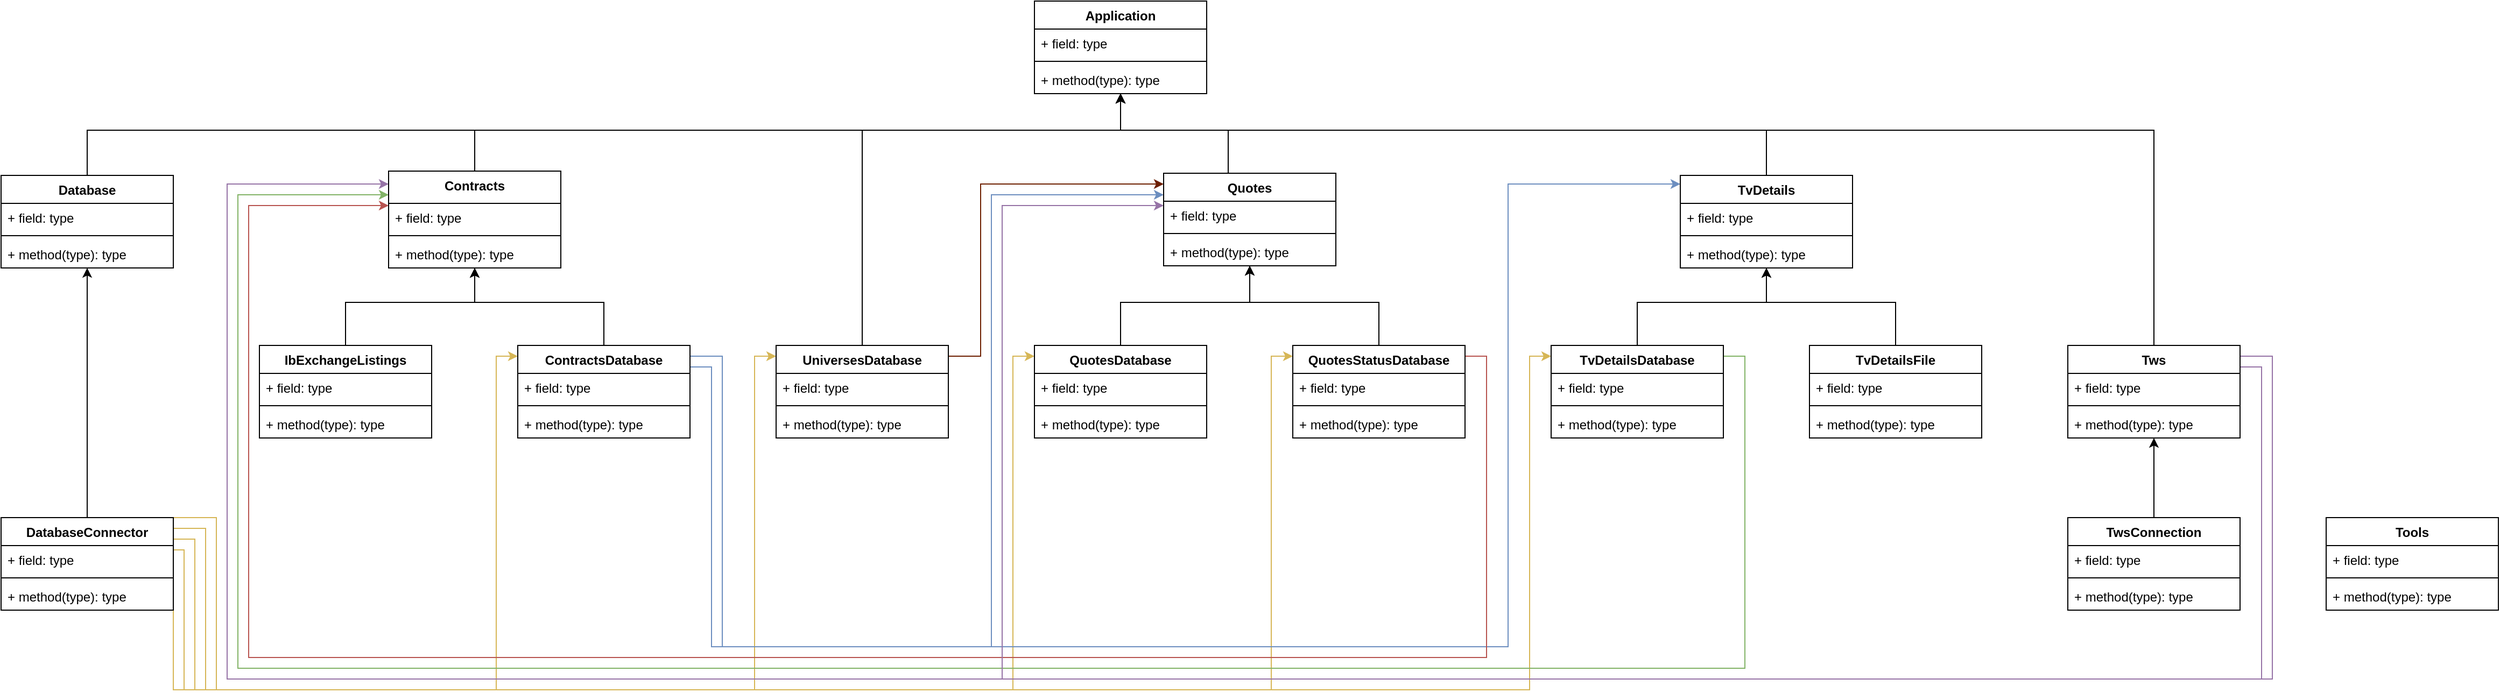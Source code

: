 <mxfile version="13.7.5" type="device"><diagram id="BB7kNoiKcSq8dGjltxOb" name="Page-1"><mxGraphModel dx="2226" dy="819" grid="1" gridSize="10" guides="1" tooltips="1" connect="1" arrows="1" fold="1" page="0" pageScale="1" pageWidth="827" pageHeight="1169" math="0" shadow="0"><root><mxCell id="0"/><mxCell id="1" parent="0"/><mxCell id="VgLcwkSFv6KQ5IUvvoIH-12" style="edgeStyle=orthogonalEdgeStyle;rounded=0;orthogonalLoop=1;jettySize=auto;html=1;" parent="1" source="tXkQvJT0EXjuDdd7rRlD-1" target="YJe_IOvuNopJCqcw9e_k-1" edge="1"><mxGeometry relative="1" as="geometry"><Array as="points"><mxPoint x="-80" y="160"/><mxPoint x="520" y="160"/></Array></mxGeometry></mxCell><mxCell id="VgLcwkSFv6KQ5IUvvoIH-5" style="edgeStyle=orthogonalEdgeStyle;rounded=0;orthogonalLoop=1;jettySize=auto;html=1;" parent="1" source="tXkQvJT0EXjuDdd7rRlD-6" target="tXkQvJT0EXjuDdd7rRlD-1" edge="1"><mxGeometry relative="1" as="geometry"><Array as="points"><mxPoint x="40" y="320"/><mxPoint x="-80" y="320"/></Array></mxGeometry></mxCell><mxCell id="VgLcwkSFv6KQ5IUvvoIH-4" style="edgeStyle=orthogonalEdgeStyle;rounded=0;orthogonalLoop=1;jettySize=auto;html=1;" parent="1" source="tXkQvJT0EXjuDdd7rRlD-10" target="tXkQvJT0EXjuDdd7rRlD-22" edge="1"><mxGeometry relative="1" as="geometry"><Array as="points"><mxPoint x="-440" y="390"/><mxPoint x="-440" y="390"/></Array></mxGeometry></mxCell><mxCell id="VgLcwkSFv6KQ5IUvvoIH-15" style="edgeStyle=orthogonalEdgeStyle;rounded=0;orthogonalLoop=1;jettySize=auto;html=1;fillColor=#fff2cc;strokeColor=#d6b656;" parent="1" source="tXkQvJT0EXjuDdd7rRlD-10" target="tXkQvJT0EXjuDdd7rRlD-6" edge="1"><mxGeometry relative="1" as="geometry"><Array as="points"><mxPoint x="-330" y="530"/><mxPoint x="-330" y="680"/><mxPoint x="-60" y="680"/><mxPoint x="-60" y="370"/></Array></mxGeometry></mxCell><mxCell id="VgLcwkSFv6KQ5IUvvoIH-16" style="edgeStyle=orthogonalEdgeStyle;rounded=0;orthogonalLoop=1;jettySize=auto;html=1;fillColor=#fff2cc;strokeColor=#d6b656;" parent="1" source="tXkQvJT0EXjuDdd7rRlD-10" target="tXkQvJT0EXjuDdd7rRlD-30" edge="1"><mxGeometry relative="1" as="geometry"><Array as="points"><mxPoint x="-360" y="680"/><mxPoint x="420" y="680"/><mxPoint x="420" y="370"/></Array></mxGeometry></mxCell><mxCell id="VgLcwkSFv6KQ5IUvvoIH-20" style="edgeStyle=orthogonalEdgeStyle;rounded=0;orthogonalLoop=1;jettySize=auto;html=1;fillColor=#fff2cc;strokeColor=#d6b656;" parent="1" source="tXkQvJT0EXjuDdd7rRlD-10" target="tXkQvJT0EXjuDdd7rRlD-46" edge="1"><mxGeometry relative="1" as="geometry"><Array as="points"><mxPoint x="-320" y="520"/><mxPoint x="-320" y="680"/><mxPoint x="180" y="680"/><mxPoint x="180" y="370"/></Array></mxGeometry></mxCell><mxCell id="VgLcwkSFv6KQ5IUvvoIH-21" style="edgeStyle=orthogonalEdgeStyle;rounded=0;orthogonalLoop=1;jettySize=auto;html=1;fillColor=#fff2cc;strokeColor=#d6b656;" parent="1" source="tXkQvJT0EXjuDdd7rRlD-10" target="tXkQvJT0EXjuDdd7rRlD-42" edge="1"><mxGeometry relative="1" as="geometry"><Array as="points"><mxPoint x="-350" y="550"/><mxPoint x="-350" y="680"/><mxPoint x="660" y="680"/><mxPoint x="660" y="370"/></Array></mxGeometry></mxCell><mxCell id="VgLcwkSFv6KQ5IUvvoIH-22" style="edgeStyle=orthogonalEdgeStyle;rounded=0;orthogonalLoop=1;jettySize=auto;html=1;fillColor=#fff2cc;strokeColor=#d6b656;" parent="1" source="tXkQvJT0EXjuDdd7rRlD-10" target="tXkQvJT0EXjuDdd7rRlD-38" edge="1"><mxGeometry relative="1" as="geometry"><Array as="points"><mxPoint x="-340" y="540"/><mxPoint x="-340" y="680"/><mxPoint x="900" y="680"/><mxPoint x="900" y="370"/></Array></mxGeometry></mxCell><mxCell id="VgLcwkSFv6KQ5IUvvoIH-6" style="edgeStyle=orthogonalEdgeStyle;rounded=0;orthogonalLoop=1;jettySize=auto;html=1;" parent="1" source="tXkQvJT0EXjuDdd7rRlD-30" target="tXkQvJT0EXjuDdd7rRlD-26" edge="1"><mxGeometry relative="1" as="geometry"><Array as="points"><mxPoint x="520" y="320"/><mxPoint x="640" y="320"/></Array></mxGeometry></mxCell><mxCell id="VgLcwkSFv6KQ5IUvvoIH-3" style="edgeStyle=orthogonalEdgeStyle;rounded=0;orthogonalLoop=1;jettySize=auto;html=1;" parent="1" source="tXkQvJT0EXjuDdd7rRlD-14" target="tXkQvJT0EXjuDdd7rRlD-18" edge="1"><mxGeometry relative="1" as="geometry"/></mxCell><mxCell id="VgLcwkSFv6KQ5IUvvoIH-8" style="edgeStyle=orthogonalEdgeStyle;rounded=0;orthogonalLoop=1;jettySize=auto;html=1;" parent="1" source="tXkQvJT0EXjuDdd7rRlD-38" target="tXkQvJT0EXjuDdd7rRlD-34" edge="1"><mxGeometry relative="1" as="geometry"><Array as="points"><mxPoint x="1000" y="320"/><mxPoint x="1120" y="320"/></Array></mxGeometry></mxCell><mxCell id="VgLcwkSFv6KQ5IUvvoIH-7" style="edgeStyle=orthogonalEdgeStyle;rounded=0;orthogonalLoop=1;jettySize=auto;html=1;" parent="1" source="tXkQvJT0EXjuDdd7rRlD-42" target="tXkQvJT0EXjuDdd7rRlD-26" edge="1"><mxGeometry relative="1" as="geometry"><Array as="points"><mxPoint x="760" y="320"/><mxPoint x="640" y="320"/></Array></mxGeometry></mxCell><mxCell id="VgLcwkSFv6KQ5IUvvoIH-13" style="edgeStyle=orthogonalEdgeStyle;rounded=0;orthogonalLoop=1;jettySize=auto;html=1;" parent="1" source="tXkQvJT0EXjuDdd7rRlD-22" target="YJe_IOvuNopJCqcw9e_k-1" edge="1"><mxGeometry relative="1" as="geometry"><Array as="points"><mxPoint x="-440" y="160"/><mxPoint x="520" y="160"/></Array></mxGeometry></mxCell><mxCell id="VgLcwkSFv6KQ5IUvvoIH-10" style="edgeStyle=orthogonalEdgeStyle;rounded=0;orthogonalLoop=1;jettySize=auto;html=1;" parent="1" source="tXkQvJT0EXjuDdd7rRlD-34" target="YJe_IOvuNopJCqcw9e_k-1" edge="1"><mxGeometry relative="1" as="geometry"><Array as="points"><mxPoint x="1120" y="160"/><mxPoint x="520" y="160"/></Array></mxGeometry></mxCell><mxCell id="VgLcwkSFv6KQ5IUvvoIH-18" style="edgeStyle=orthogonalEdgeStyle;rounded=0;orthogonalLoop=1;jettySize=auto;html=1;" parent="1" source="tXkQvJT0EXjuDdd7rRlD-46" target="YJe_IOvuNopJCqcw9e_k-1" edge="1"><mxGeometry relative="1" as="geometry"><Array as="points"><mxPoint x="280" y="160"/><mxPoint x="520" y="160"/></Array></mxGeometry></mxCell><mxCell id="YJe_IOvuNopJCqcw9e_k-1" value="Application" style="swimlane;fontStyle=1;align=center;verticalAlign=top;childLayout=stackLayout;horizontal=1;startSize=26;horizontalStack=0;resizeParent=1;resizeParentMax=0;resizeLast=0;collapsible=1;marginBottom=0;" parent="1" vertex="1"><mxGeometry x="440" y="40" width="160" height="86" as="geometry"/></mxCell><mxCell id="YJe_IOvuNopJCqcw9e_k-2" value="+ field: type" style="text;strokeColor=none;fillColor=none;align=left;verticalAlign=top;spacingLeft=4;spacingRight=4;overflow=hidden;rotatable=0;points=[[0,0.5],[1,0.5]];portConstraint=eastwest;" parent="YJe_IOvuNopJCqcw9e_k-1" vertex="1"><mxGeometry y="26" width="160" height="26" as="geometry"/></mxCell><mxCell id="YJe_IOvuNopJCqcw9e_k-3" value="" style="line;strokeWidth=1;fillColor=none;align=left;verticalAlign=middle;spacingTop=-1;spacingLeft=3;spacingRight=3;rotatable=0;labelPosition=right;points=[];portConstraint=eastwest;" parent="YJe_IOvuNopJCqcw9e_k-1" vertex="1"><mxGeometry y="52" width="160" height="8" as="geometry"/></mxCell><mxCell id="YJe_IOvuNopJCqcw9e_k-4" value="+ method(type): type" style="text;strokeColor=none;fillColor=none;align=left;verticalAlign=top;spacingLeft=4;spacingRight=4;overflow=hidden;rotatable=0;points=[[0,0.5],[1,0.5]];portConstraint=eastwest;" parent="YJe_IOvuNopJCqcw9e_k-1" vertex="1"><mxGeometry y="60" width="160" height="26" as="geometry"/></mxCell><mxCell id="tXkQvJT0EXjuDdd7rRlD-30" value="QuotesDatabase" style="swimlane;fontStyle=1;align=center;verticalAlign=top;childLayout=stackLayout;horizontal=1;startSize=26;horizontalStack=0;resizeParent=1;resizeParentMax=0;resizeLast=0;collapsible=1;marginBottom=0;" parent="1" vertex="1"><mxGeometry x="440" y="360" width="160" height="86" as="geometry"/></mxCell><mxCell id="tXkQvJT0EXjuDdd7rRlD-31" value="+ field: type" style="text;strokeColor=none;fillColor=none;align=left;verticalAlign=top;spacingLeft=4;spacingRight=4;overflow=hidden;rotatable=0;points=[[0,0.5],[1,0.5]];portConstraint=eastwest;" parent="tXkQvJT0EXjuDdd7rRlD-30" vertex="1"><mxGeometry y="26" width="160" height="26" as="geometry"/></mxCell><mxCell id="tXkQvJT0EXjuDdd7rRlD-32" value="" style="line;strokeWidth=1;fillColor=none;align=left;verticalAlign=middle;spacingTop=-1;spacingLeft=3;spacingRight=3;rotatable=0;labelPosition=right;points=[];portConstraint=eastwest;" parent="tXkQvJT0EXjuDdd7rRlD-30" vertex="1"><mxGeometry y="52" width="160" height="8" as="geometry"/></mxCell><mxCell id="tXkQvJT0EXjuDdd7rRlD-33" value="+ method(type): type" style="text;strokeColor=none;fillColor=none;align=left;verticalAlign=top;spacingLeft=4;spacingRight=4;overflow=hidden;rotatable=0;points=[[0,0.5],[1,0.5]];portConstraint=eastwest;" parent="tXkQvJT0EXjuDdd7rRlD-30" vertex="1"><mxGeometry y="60" width="160" height="26" as="geometry"/></mxCell><mxCell id="dvXFMsRxFEqViJQwBgYw-15" style="edgeStyle=orthogonalEdgeStyle;rounded=0;orthogonalLoop=1;jettySize=auto;html=1;fillColor=#a0522d;strokeColor=#6D1F00;" parent="1" source="tXkQvJT0EXjuDdd7rRlD-46" target="tXkQvJT0EXjuDdd7rRlD-26" edge="1"><mxGeometry relative="1" as="geometry"><Array as="points"><mxPoint x="390" y="370"/><mxPoint x="390" y="210"/></Array></mxGeometry></mxCell><mxCell id="dvXFMsRxFEqViJQwBgYw-14" style="edgeStyle=orthogonalEdgeStyle;rounded=0;orthogonalLoop=1;jettySize=auto;html=1;fillColor=#dae8fc;strokeColor=#6c8ebf;" parent="1" source="tXkQvJT0EXjuDdd7rRlD-6" target="tXkQvJT0EXjuDdd7rRlD-34" edge="1"><mxGeometry relative="1" as="geometry"><Array as="points"><mxPoint x="150" y="370"/><mxPoint x="150" y="640"/><mxPoint x="880" y="640"/><mxPoint x="880" y="210"/></Array></mxGeometry></mxCell><mxCell id="dvXFMsRxFEqViJQwBgYw-18" style="edgeStyle=orthogonalEdgeStyle;rounded=0;orthogonalLoop=1;jettySize=auto;html=1;fillColor=#dae8fc;strokeColor=#6c8ebf;" parent="1" source="tXkQvJT0EXjuDdd7rRlD-6" target="tXkQvJT0EXjuDdd7rRlD-26" edge="1"><mxGeometry relative="1" as="geometry"><Array as="points"><mxPoint x="140" y="380"/><mxPoint x="140" y="640"/><mxPoint x="400" y="640"/><mxPoint x="400" y="220"/></Array></mxGeometry></mxCell><mxCell id="dvXFMsRxFEqViJQwBgYw-7" style="edgeStyle=orthogonalEdgeStyle;rounded=0;orthogonalLoop=1;jettySize=auto;html=1;fillColor=#f8cecc;strokeColor=#b85450;" parent="1" source="tXkQvJT0EXjuDdd7rRlD-42" target="tXkQvJT0EXjuDdd7rRlD-1" edge="1"><mxGeometry relative="1" as="geometry"><Array as="points"><mxPoint x="860" y="370"/><mxPoint x="860" y="650"/><mxPoint x="-290" y="650"/><mxPoint x="-290" y="230"/></Array></mxGeometry></mxCell><mxCell id="dvXFMsRxFEqViJQwBgYw-6" style="edgeStyle=orthogonalEdgeStyle;rounded=0;orthogonalLoop=1;jettySize=auto;html=1;fillColor=#d5e8d4;strokeColor=#82b366;" parent="1" source="tXkQvJT0EXjuDdd7rRlD-38" target="tXkQvJT0EXjuDdd7rRlD-1" edge="1"><mxGeometry relative="1" as="geometry"><Array as="points"><mxPoint x="1100" y="370"/><mxPoint x="1100" y="660"/><mxPoint x="-300" y="660"/><mxPoint x="-300" y="220"/></Array></mxGeometry></mxCell><mxCell id="VgLcwkSFv6KQ5IUvvoIH-23" style="edgeStyle=orthogonalEdgeStyle;rounded=0;orthogonalLoop=1;jettySize=auto;html=1;" parent="1" source="tXkQvJT0EXjuDdd7rRlD-18" target="YJe_IOvuNopJCqcw9e_k-1" edge="1"><mxGeometry relative="1" as="geometry"><Array as="points"><mxPoint x="1480" y="160"/><mxPoint x="520" y="160"/></Array></mxGeometry></mxCell><mxCell id="dvXFMsRxFEqViJQwBgYw-8" style="edgeStyle=orthogonalEdgeStyle;rounded=0;orthogonalLoop=1;jettySize=auto;html=1;fillColor=#e1d5e7;strokeColor=#9673a6;" parent="1" source="tXkQvJT0EXjuDdd7rRlD-18" target="tXkQvJT0EXjuDdd7rRlD-1" edge="1"><mxGeometry relative="1" as="geometry"><Array as="points"><mxPoint x="1590" y="370"/><mxPoint x="1590" y="670"/><mxPoint x="-310" y="670"/><mxPoint x="-310" y="210"/></Array></mxGeometry></mxCell><mxCell id="VgLcwkSFv6KQ5IUvvoIH-24" style="edgeStyle=orthogonalEdgeStyle;rounded=0;orthogonalLoop=1;jettySize=auto;html=1;" parent="1" source="tXkQvJT0EXjuDdd7rRlD-26" target="YJe_IOvuNopJCqcw9e_k-1" edge="1"><mxGeometry relative="1" as="geometry"><Array as="points"><mxPoint x="620" y="160"/><mxPoint x="520" y="160"/></Array></mxGeometry></mxCell><mxCell id="dvXFMsRxFEqViJQwBgYw-5" style="edgeStyle=orthogonalEdgeStyle;rounded=0;orthogonalLoop=1;jettySize=auto;html=1;" parent="1" source="dvXFMsRxFEqViJQwBgYw-1" target="tXkQvJT0EXjuDdd7rRlD-1" edge="1"><mxGeometry relative="1" as="geometry"><Array as="points"><mxPoint x="-80" y="320"/><mxPoint x="20" y="320"/></Array></mxGeometry></mxCell><mxCell id="dvXFMsRxFEqViJQwBgYw-16" style="edgeStyle=orthogonalEdgeStyle;rounded=0;orthogonalLoop=1;jettySize=auto;html=1;fillColor=#e1d5e7;strokeColor=#9673a6;" parent="1" source="tXkQvJT0EXjuDdd7rRlD-18" target="tXkQvJT0EXjuDdd7rRlD-26" edge="1"><mxGeometry relative="1" as="geometry"><Array as="points"><mxPoint x="1580" y="380"/><mxPoint x="1580" y="670"/><mxPoint x="410" y="670"/><mxPoint x="410" y="230"/></Array></mxGeometry></mxCell><mxCell id="dvXFMsRxFEqViJQwBgYw-13" style="edgeStyle=orthogonalEdgeStyle;rounded=0;orthogonalLoop=1;jettySize=auto;html=1;" parent="1" source="dvXFMsRxFEqViJQwBgYw-9" target="tXkQvJT0EXjuDdd7rRlD-34" edge="1"><mxGeometry relative="1" as="geometry"><Array as="points"><mxPoint x="1240" y="320"/><mxPoint x="1120" y="320"/></Array></mxGeometry></mxCell><mxCell id="tXkQvJT0EXjuDdd7rRlD-42" value="QuotesStatusDatabase" style="swimlane;fontStyle=1;align=center;verticalAlign=top;childLayout=stackLayout;horizontal=1;startSize=26;horizontalStack=0;resizeParent=1;resizeParentMax=0;resizeLast=0;collapsible=1;marginBottom=0;" parent="1" vertex="1"><mxGeometry x="680" y="360" width="160" height="86" as="geometry"/></mxCell><mxCell id="tXkQvJT0EXjuDdd7rRlD-43" value="+ field: type" style="text;strokeColor=none;fillColor=none;align=left;verticalAlign=top;spacingLeft=4;spacingRight=4;overflow=hidden;rotatable=0;points=[[0,0.5],[1,0.5]];portConstraint=eastwest;" parent="tXkQvJT0EXjuDdd7rRlD-42" vertex="1"><mxGeometry y="26" width="160" height="26" as="geometry"/></mxCell><mxCell id="tXkQvJT0EXjuDdd7rRlD-44" value="" style="line;strokeWidth=1;fillColor=none;align=left;verticalAlign=middle;spacingTop=-1;spacingLeft=3;spacingRight=3;rotatable=0;labelPosition=right;points=[];portConstraint=eastwest;" parent="tXkQvJT0EXjuDdd7rRlD-42" vertex="1"><mxGeometry y="52" width="160" height="8" as="geometry"/></mxCell><mxCell id="tXkQvJT0EXjuDdd7rRlD-45" value="+ method(type): type" style="text;strokeColor=none;fillColor=none;align=left;verticalAlign=top;spacingLeft=4;spacingRight=4;overflow=hidden;rotatable=0;points=[[0,0.5],[1,0.5]];portConstraint=eastwest;" parent="tXkQvJT0EXjuDdd7rRlD-42" vertex="1"><mxGeometry y="60" width="160" height="26" as="geometry"/></mxCell><mxCell id="tXkQvJT0EXjuDdd7rRlD-18" value="Tws" style="swimlane;fontStyle=1;align=center;verticalAlign=top;childLayout=stackLayout;horizontal=1;startSize=26;horizontalStack=0;resizeParent=1;resizeParentMax=0;resizeLast=0;collapsible=1;marginBottom=0;" parent="1" vertex="1"><mxGeometry x="1400" y="360" width="160" height="86" as="geometry"/></mxCell><mxCell id="tXkQvJT0EXjuDdd7rRlD-19" value="+ field: type" style="text;strokeColor=none;fillColor=none;align=left;verticalAlign=top;spacingLeft=4;spacingRight=4;overflow=hidden;rotatable=0;points=[[0,0.5],[1,0.5]];portConstraint=eastwest;" parent="tXkQvJT0EXjuDdd7rRlD-18" vertex="1"><mxGeometry y="26" width="160" height="26" as="geometry"/></mxCell><mxCell id="tXkQvJT0EXjuDdd7rRlD-20" value="" style="line;strokeWidth=1;fillColor=none;align=left;verticalAlign=middle;spacingTop=-1;spacingLeft=3;spacingRight=3;rotatable=0;labelPosition=right;points=[];portConstraint=eastwest;" parent="tXkQvJT0EXjuDdd7rRlD-18" vertex="1"><mxGeometry y="52" width="160" height="8" as="geometry"/></mxCell><mxCell id="tXkQvJT0EXjuDdd7rRlD-21" value="+ method(type): type" style="text;strokeColor=none;fillColor=none;align=left;verticalAlign=top;spacingLeft=4;spacingRight=4;overflow=hidden;rotatable=0;points=[[0,0.5],[1,0.5]];portConstraint=eastwest;" parent="tXkQvJT0EXjuDdd7rRlD-18" vertex="1"><mxGeometry y="60" width="160" height="26" as="geometry"/></mxCell><mxCell id="dvXFMsRxFEqViJQwBgYw-9" value="TvDetailsFile" style="swimlane;fontStyle=1;align=center;verticalAlign=top;childLayout=stackLayout;horizontal=1;startSize=26;horizontalStack=0;resizeParent=1;resizeParentMax=0;resizeLast=0;collapsible=1;marginBottom=0;" parent="1" vertex="1"><mxGeometry x="1160" y="360" width="160" height="86" as="geometry"/></mxCell><mxCell id="dvXFMsRxFEqViJQwBgYw-10" value="+ field: type" style="text;strokeColor=none;fillColor=none;align=left;verticalAlign=top;spacingLeft=4;spacingRight=4;overflow=hidden;rotatable=0;points=[[0,0.5],[1,0.5]];portConstraint=eastwest;" parent="dvXFMsRxFEqViJQwBgYw-9" vertex="1"><mxGeometry y="26" width="160" height="26" as="geometry"/></mxCell><mxCell id="dvXFMsRxFEqViJQwBgYw-11" value="" style="line;strokeWidth=1;fillColor=none;align=left;verticalAlign=middle;spacingTop=-1;spacingLeft=3;spacingRight=3;rotatable=0;labelPosition=right;points=[];portConstraint=eastwest;" parent="dvXFMsRxFEqViJQwBgYw-9" vertex="1"><mxGeometry y="52" width="160" height="8" as="geometry"/></mxCell><mxCell id="dvXFMsRxFEqViJQwBgYw-12" value="+ method(type): type" style="text;strokeColor=none;fillColor=none;align=left;verticalAlign=top;spacingLeft=4;spacingRight=4;overflow=hidden;rotatable=0;points=[[0,0.5],[1,0.5]];portConstraint=eastwest;" parent="dvXFMsRxFEqViJQwBgYw-9" vertex="1"><mxGeometry y="60" width="160" height="26" as="geometry"/></mxCell><mxCell id="tXkQvJT0EXjuDdd7rRlD-38" value="TvDetailsDatabase" style="swimlane;fontStyle=1;align=center;verticalAlign=top;childLayout=stackLayout;horizontal=1;startSize=26;horizontalStack=0;resizeParent=1;resizeParentMax=0;resizeLast=0;collapsible=1;marginBottom=0;" parent="1" vertex="1"><mxGeometry x="920" y="360" width="160" height="86" as="geometry"/></mxCell><mxCell id="tXkQvJT0EXjuDdd7rRlD-39" value="+ field: type" style="text;strokeColor=none;fillColor=none;align=left;verticalAlign=top;spacingLeft=4;spacingRight=4;overflow=hidden;rotatable=0;points=[[0,0.5],[1,0.5]];portConstraint=eastwest;" parent="tXkQvJT0EXjuDdd7rRlD-38" vertex="1"><mxGeometry y="26" width="160" height="26" as="geometry"/></mxCell><mxCell id="tXkQvJT0EXjuDdd7rRlD-40" value="" style="line;strokeWidth=1;fillColor=none;align=left;verticalAlign=middle;spacingTop=-1;spacingLeft=3;spacingRight=3;rotatable=0;labelPosition=right;points=[];portConstraint=eastwest;" parent="tXkQvJT0EXjuDdd7rRlD-38" vertex="1"><mxGeometry y="52" width="160" height="8" as="geometry"/></mxCell><mxCell id="tXkQvJT0EXjuDdd7rRlD-41" value="+ method(type): type" style="text;strokeColor=none;fillColor=none;align=left;verticalAlign=top;spacingLeft=4;spacingRight=4;overflow=hidden;rotatable=0;points=[[0,0.5],[1,0.5]];portConstraint=eastwest;" parent="tXkQvJT0EXjuDdd7rRlD-38" vertex="1"><mxGeometry y="60" width="160" height="26" as="geometry"/></mxCell><mxCell id="tXkQvJT0EXjuDdd7rRlD-22" value="Database" style="swimlane;fontStyle=1;align=center;verticalAlign=top;childLayout=stackLayout;horizontal=1;startSize=26;horizontalStack=0;resizeParent=1;resizeParentMax=0;resizeLast=0;collapsible=1;marginBottom=0;" parent="1" vertex="1"><mxGeometry x="-520" y="202" width="160" height="86" as="geometry"/></mxCell><mxCell id="tXkQvJT0EXjuDdd7rRlD-23" value="+ field: type" style="text;strokeColor=none;fillColor=none;align=left;verticalAlign=top;spacingLeft=4;spacingRight=4;overflow=hidden;rotatable=0;points=[[0,0.5],[1,0.5]];portConstraint=eastwest;" parent="tXkQvJT0EXjuDdd7rRlD-22" vertex="1"><mxGeometry y="26" width="160" height="26" as="geometry"/></mxCell><mxCell id="tXkQvJT0EXjuDdd7rRlD-24" value="" style="line;strokeWidth=1;fillColor=none;align=left;verticalAlign=middle;spacingTop=-1;spacingLeft=3;spacingRight=3;rotatable=0;labelPosition=right;points=[];portConstraint=eastwest;" parent="tXkQvJT0EXjuDdd7rRlD-22" vertex="1"><mxGeometry y="52" width="160" height="8" as="geometry"/></mxCell><mxCell id="tXkQvJT0EXjuDdd7rRlD-25" value="+ method(type): type" style="text;strokeColor=none;fillColor=none;align=left;verticalAlign=top;spacingLeft=4;spacingRight=4;overflow=hidden;rotatable=0;points=[[0,0.5],[1,0.5]];portConstraint=eastwest;" parent="tXkQvJT0EXjuDdd7rRlD-22" vertex="1"><mxGeometry y="60" width="160" height="26" as="geometry"/></mxCell><mxCell id="tXkQvJT0EXjuDdd7rRlD-10" value="DatabaseConnector" style="swimlane;fontStyle=1;align=center;verticalAlign=top;childLayout=stackLayout;horizontal=1;startSize=26;horizontalStack=0;resizeParent=1;resizeParentMax=0;resizeLast=0;collapsible=1;marginBottom=0;" parent="1" vertex="1"><mxGeometry x="-520" y="520" width="160" height="86" as="geometry"/></mxCell><mxCell id="tXkQvJT0EXjuDdd7rRlD-11" value="+ field: type" style="text;strokeColor=none;fillColor=none;align=left;verticalAlign=top;spacingLeft=4;spacingRight=4;overflow=hidden;rotatable=0;points=[[0,0.5],[1,0.5]];portConstraint=eastwest;" parent="tXkQvJT0EXjuDdd7rRlD-10" vertex="1"><mxGeometry y="26" width="160" height="26" as="geometry"/></mxCell><mxCell id="tXkQvJT0EXjuDdd7rRlD-12" value="" style="line;strokeWidth=1;fillColor=none;align=left;verticalAlign=middle;spacingTop=-1;spacingLeft=3;spacingRight=3;rotatable=0;labelPosition=right;points=[];portConstraint=eastwest;" parent="tXkQvJT0EXjuDdd7rRlD-10" vertex="1"><mxGeometry y="52" width="160" height="8" as="geometry"/></mxCell><mxCell id="tXkQvJT0EXjuDdd7rRlD-13" value="+ method(type): type" style="text;strokeColor=none;fillColor=none;align=left;verticalAlign=top;spacingLeft=4;spacingRight=4;overflow=hidden;rotatable=0;points=[[0,0.5],[1,0.5]];portConstraint=eastwest;" parent="tXkQvJT0EXjuDdd7rRlD-10" vertex="1"><mxGeometry y="60" width="160" height="26" as="geometry"/></mxCell><mxCell id="dvXFMsRxFEqViJQwBgYw-1" value="IbExchangeListings" style="swimlane;fontStyle=1;align=center;verticalAlign=top;childLayout=stackLayout;horizontal=1;startSize=26;horizontalStack=0;resizeParent=1;resizeParentMax=0;resizeLast=0;collapsible=1;marginBottom=0;" parent="1" vertex="1"><mxGeometry x="-280" y="360" width="160" height="86" as="geometry"/></mxCell><mxCell id="dvXFMsRxFEqViJQwBgYw-2" value="+ field: type" style="text;strokeColor=none;fillColor=none;align=left;verticalAlign=top;spacingLeft=4;spacingRight=4;overflow=hidden;rotatable=0;points=[[0,0.5],[1,0.5]];portConstraint=eastwest;" parent="dvXFMsRxFEqViJQwBgYw-1" vertex="1"><mxGeometry y="26" width="160" height="26" as="geometry"/></mxCell><mxCell id="dvXFMsRxFEqViJQwBgYw-3" value="" style="line;strokeWidth=1;fillColor=none;align=left;verticalAlign=middle;spacingTop=-1;spacingLeft=3;spacingRight=3;rotatable=0;labelPosition=right;points=[];portConstraint=eastwest;" parent="dvXFMsRxFEqViJQwBgYw-1" vertex="1"><mxGeometry y="52" width="160" height="8" as="geometry"/></mxCell><mxCell id="dvXFMsRxFEqViJQwBgYw-4" value="+ method(type): type" style="text;strokeColor=none;fillColor=none;align=left;verticalAlign=top;spacingLeft=4;spacingRight=4;overflow=hidden;rotatable=0;points=[[0,0.5],[1,0.5]];portConstraint=eastwest;" parent="dvXFMsRxFEqViJQwBgYw-1" vertex="1"><mxGeometry y="60" width="160" height="26" as="geometry"/></mxCell><mxCell id="tXkQvJT0EXjuDdd7rRlD-6" value="ContractsDatabase" style="swimlane;fontStyle=1;align=center;verticalAlign=top;childLayout=stackLayout;horizontal=1;startSize=26;horizontalStack=0;resizeParent=1;resizeParentMax=0;resizeLast=0;collapsible=1;marginBottom=0;" parent="1" vertex="1"><mxGeometry x="-40" y="360" width="160" height="86" as="geometry"/></mxCell><mxCell id="tXkQvJT0EXjuDdd7rRlD-7" value="+ field: type" style="text;strokeColor=none;fillColor=none;align=left;verticalAlign=top;spacingLeft=4;spacingRight=4;overflow=hidden;rotatable=0;points=[[0,0.5],[1,0.5]];portConstraint=eastwest;" parent="tXkQvJT0EXjuDdd7rRlD-6" vertex="1"><mxGeometry y="26" width="160" height="26" as="geometry"/></mxCell><mxCell id="tXkQvJT0EXjuDdd7rRlD-8" value="" style="line;strokeWidth=1;fillColor=none;align=left;verticalAlign=middle;spacingTop=-1;spacingLeft=3;spacingRight=3;rotatable=0;labelPosition=right;points=[];portConstraint=eastwest;" parent="tXkQvJT0EXjuDdd7rRlD-6" vertex="1"><mxGeometry y="52" width="160" height="8" as="geometry"/></mxCell><mxCell id="tXkQvJT0EXjuDdd7rRlD-9" value="+ method(type): type" style="text;strokeColor=none;fillColor=none;align=left;verticalAlign=top;spacingLeft=4;spacingRight=4;overflow=hidden;rotatable=0;points=[[0,0.5],[1,0.5]];portConstraint=eastwest;" parent="tXkQvJT0EXjuDdd7rRlD-6" vertex="1"><mxGeometry y="60" width="160" height="26" as="geometry"/></mxCell><mxCell id="tXkQvJT0EXjuDdd7rRlD-46" value="UniversesDatabase" style="swimlane;fontStyle=1;align=center;verticalAlign=top;childLayout=stackLayout;horizontal=1;startSize=26;horizontalStack=0;resizeParent=1;resizeParentMax=0;resizeLast=0;collapsible=1;marginBottom=0;" parent="1" vertex="1"><mxGeometry x="200" y="360" width="160" height="86" as="geometry"/></mxCell><mxCell id="tXkQvJT0EXjuDdd7rRlD-47" value="+ field: type" style="text;strokeColor=none;fillColor=none;align=left;verticalAlign=top;spacingLeft=4;spacingRight=4;overflow=hidden;rotatable=0;points=[[0,0.5],[1,0.5]];portConstraint=eastwest;" parent="tXkQvJT0EXjuDdd7rRlD-46" vertex="1"><mxGeometry y="26" width="160" height="26" as="geometry"/></mxCell><mxCell id="tXkQvJT0EXjuDdd7rRlD-48" value="" style="line;strokeWidth=1;fillColor=none;align=left;verticalAlign=middle;spacingTop=-1;spacingLeft=3;spacingRight=3;rotatable=0;labelPosition=right;points=[];portConstraint=eastwest;" parent="tXkQvJT0EXjuDdd7rRlD-46" vertex="1"><mxGeometry y="52" width="160" height="8" as="geometry"/></mxCell><mxCell id="tXkQvJT0EXjuDdd7rRlD-49" value="+ method(type): type" style="text;strokeColor=none;fillColor=none;align=left;verticalAlign=top;spacingLeft=4;spacingRight=4;overflow=hidden;rotatable=0;points=[[0,0.5],[1,0.5]];portConstraint=eastwest;" parent="tXkQvJT0EXjuDdd7rRlD-46" vertex="1"><mxGeometry y="60" width="160" height="26" as="geometry"/></mxCell><mxCell id="tXkQvJT0EXjuDdd7rRlD-26" value="Quotes" style="swimlane;fontStyle=1;align=center;verticalAlign=top;childLayout=stackLayout;horizontal=1;startSize=26;horizontalStack=0;resizeParent=1;resizeParentMax=0;resizeLast=0;collapsible=1;marginBottom=0;" parent="1" vertex="1"><mxGeometry x="560" y="200" width="160" height="86" as="geometry"><mxRectangle x="540" y="200" width="70" height="26" as="alternateBounds"/></mxGeometry></mxCell><mxCell id="tXkQvJT0EXjuDdd7rRlD-27" value="+ field: type" style="text;strokeColor=none;fillColor=none;align=left;verticalAlign=top;spacingLeft=4;spacingRight=4;overflow=hidden;rotatable=0;points=[[0,0.5],[1,0.5]];portConstraint=eastwest;" parent="tXkQvJT0EXjuDdd7rRlD-26" vertex="1"><mxGeometry y="26" width="160" height="26" as="geometry"/></mxCell><mxCell id="tXkQvJT0EXjuDdd7rRlD-28" value="" style="line;strokeWidth=1;fillColor=none;align=left;verticalAlign=middle;spacingTop=-1;spacingLeft=3;spacingRight=3;rotatable=0;labelPosition=right;points=[];portConstraint=eastwest;" parent="tXkQvJT0EXjuDdd7rRlD-26" vertex="1"><mxGeometry y="52" width="160" height="8" as="geometry"/></mxCell><mxCell id="tXkQvJT0EXjuDdd7rRlD-29" value="+ method(type): type" style="text;strokeColor=none;fillColor=none;align=left;verticalAlign=top;spacingLeft=4;spacingRight=4;overflow=hidden;rotatable=0;points=[[0,0.5],[1,0.5]];portConstraint=eastwest;" parent="tXkQvJT0EXjuDdd7rRlD-26" vertex="1"><mxGeometry y="60" width="160" height="26" as="geometry"/></mxCell><mxCell id="tXkQvJT0EXjuDdd7rRlD-34" value="TvDetails" style="swimlane;fontStyle=1;align=center;verticalAlign=top;childLayout=stackLayout;horizontal=1;startSize=26;horizontalStack=0;resizeParent=1;resizeParentMax=0;resizeLast=0;collapsible=1;marginBottom=0;" parent="1" vertex="1"><mxGeometry x="1040" y="202" width="160" height="86" as="geometry"/></mxCell><mxCell id="tXkQvJT0EXjuDdd7rRlD-35" value="+ field: type" style="text;strokeColor=none;fillColor=none;align=left;verticalAlign=top;spacingLeft=4;spacingRight=4;overflow=hidden;rotatable=0;points=[[0,0.5],[1,0.5]];portConstraint=eastwest;" parent="tXkQvJT0EXjuDdd7rRlD-34" vertex="1"><mxGeometry y="26" width="160" height="26" as="geometry"/></mxCell><mxCell id="tXkQvJT0EXjuDdd7rRlD-36" value="" style="line;strokeWidth=1;fillColor=none;align=left;verticalAlign=middle;spacingTop=-1;spacingLeft=3;spacingRight=3;rotatable=0;labelPosition=right;points=[];portConstraint=eastwest;" parent="tXkQvJT0EXjuDdd7rRlD-34" vertex="1"><mxGeometry y="52" width="160" height="8" as="geometry"/></mxCell><mxCell id="tXkQvJT0EXjuDdd7rRlD-37" value="+ method(type): type" style="text;strokeColor=none;fillColor=none;align=left;verticalAlign=top;spacingLeft=4;spacingRight=4;overflow=hidden;rotatable=0;points=[[0,0.5],[1,0.5]];portConstraint=eastwest;" parent="tXkQvJT0EXjuDdd7rRlD-34" vertex="1"><mxGeometry y="60" width="160" height="26" as="geometry"/></mxCell><mxCell id="tXkQvJT0EXjuDdd7rRlD-14" value="TwsConnection" style="swimlane;fontStyle=1;align=center;verticalAlign=top;childLayout=stackLayout;horizontal=1;startSize=26;horizontalStack=0;resizeParent=1;resizeParentMax=0;resizeLast=0;collapsible=1;marginBottom=0;" parent="1" vertex="1"><mxGeometry x="1400" y="520" width="160" height="86" as="geometry"/></mxCell><mxCell id="tXkQvJT0EXjuDdd7rRlD-15" value="+ field: type" style="text;strokeColor=none;fillColor=none;align=left;verticalAlign=top;spacingLeft=4;spacingRight=4;overflow=hidden;rotatable=0;points=[[0,0.5],[1,0.5]];portConstraint=eastwest;" parent="tXkQvJT0EXjuDdd7rRlD-14" vertex="1"><mxGeometry y="26" width="160" height="26" as="geometry"/></mxCell><mxCell id="tXkQvJT0EXjuDdd7rRlD-16" value="" style="line;strokeWidth=1;fillColor=none;align=left;verticalAlign=middle;spacingTop=-1;spacingLeft=3;spacingRight=3;rotatable=0;labelPosition=right;points=[];portConstraint=eastwest;" parent="tXkQvJT0EXjuDdd7rRlD-14" vertex="1"><mxGeometry y="52" width="160" height="8" as="geometry"/></mxCell><mxCell id="tXkQvJT0EXjuDdd7rRlD-17" value="+ method(type): type" style="text;strokeColor=none;fillColor=none;align=left;verticalAlign=top;spacingLeft=4;spacingRight=4;overflow=hidden;rotatable=0;points=[[0,0.5],[1,0.5]];portConstraint=eastwest;" parent="tXkQvJT0EXjuDdd7rRlD-14" vertex="1"><mxGeometry y="60" width="160" height="26" as="geometry"/></mxCell><mxCell id="tXkQvJT0EXjuDdd7rRlD-1" value="Contracts" style="swimlane;fontStyle=1;align=center;verticalAlign=top;childLayout=stackLayout;horizontal=1;startSize=30;horizontalStack=0;resizeParent=1;resizeParentMax=0;resizeLast=0;collapsible=1;marginBottom=0;" parent="1" vertex="1"><mxGeometry x="-160" y="198" width="160" height="90" as="geometry"/></mxCell><mxCell id="tXkQvJT0EXjuDdd7rRlD-2" value="+ field: type" style="text;strokeColor=none;fillColor=none;align=left;verticalAlign=top;spacingLeft=4;spacingRight=4;overflow=hidden;rotatable=0;points=[[0,0.5],[1,0.5]];portConstraint=eastwest;" parent="tXkQvJT0EXjuDdd7rRlD-1" vertex="1"><mxGeometry y="30" width="160" height="26" as="geometry"/></mxCell><mxCell id="tXkQvJT0EXjuDdd7rRlD-3" value="" style="line;strokeWidth=1;fillColor=none;align=left;verticalAlign=middle;spacingTop=-1;spacingLeft=3;spacingRight=3;rotatable=0;labelPosition=right;points=[];portConstraint=eastwest;" parent="tXkQvJT0EXjuDdd7rRlD-1" vertex="1"><mxGeometry y="56" width="160" height="8" as="geometry"/></mxCell><mxCell id="tXkQvJT0EXjuDdd7rRlD-4" value="+ method(type): type" style="text;strokeColor=none;fillColor=none;align=left;verticalAlign=top;spacingLeft=4;spacingRight=4;overflow=hidden;rotatable=0;points=[[0,0.5],[1,0.5]];portConstraint=eastwest;" parent="tXkQvJT0EXjuDdd7rRlD-1" vertex="1"><mxGeometry y="64" width="160" height="26" as="geometry"/></mxCell><mxCell id="tXkQvJT0EXjuDdd7rRlD-50" value="Tools" style="swimlane;fontStyle=1;align=center;verticalAlign=top;childLayout=stackLayout;horizontal=1;startSize=26;horizontalStack=0;resizeParent=1;resizeParentMax=0;resizeLast=0;collapsible=1;marginBottom=0;" parent="1" vertex="1"><mxGeometry x="1640" y="520" width="160" height="86" as="geometry"/></mxCell><mxCell id="tXkQvJT0EXjuDdd7rRlD-51" value="+ field: type" style="text;strokeColor=none;fillColor=none;align=left;verticalAlign=top;spacingLeft=4;spacingRight=4;overflow=hidden;rotatable=0;points=[[0,0.5],[1,0.5]];portConstraint=eastwest;" parent="tXkQvJT0EXjuDdd7rRlD-50" vertex="1"><mxGeometry y="26" width="160" height="26" as="geometry"/></mxCell><mxCell id="tXkQvJT0EXjuDdd7rRlD-52" value="" style="line;strokeWidth=1;fillColor=none;align=left;verticalAlign=middle;spacingTop=-1;spacingLeft=3;spacingRight=3;rotatable=0;labelPosition=right;points=[];portConstraint=eastwest;" parent="tXkQvJT0EXjuDdd7rRlD-50" vertex="1"><mxGeometry y="52" width="160" height="8" as="geometry"/></mxCell><mxCell id="tXkQvJT0EXjuDdd7rRlD-53" value="+ method(type): type" style="text;strokeColor=none;fillColor=none;align=left;verticalAlign=top;spacingLeft=4;spacingRight=4;overflow=hidden;rotatable=0;points=[[0,0.5],[1,0.5]];portConstraint=eastwest;" parent="tXkQvJT0EXjuDdd7rRlD-50" vertex="1"><mxGeometry y="60" width="160" height="26" as="geometry"/></mxCell></root></mxGraphModel></diagram></mxfile>